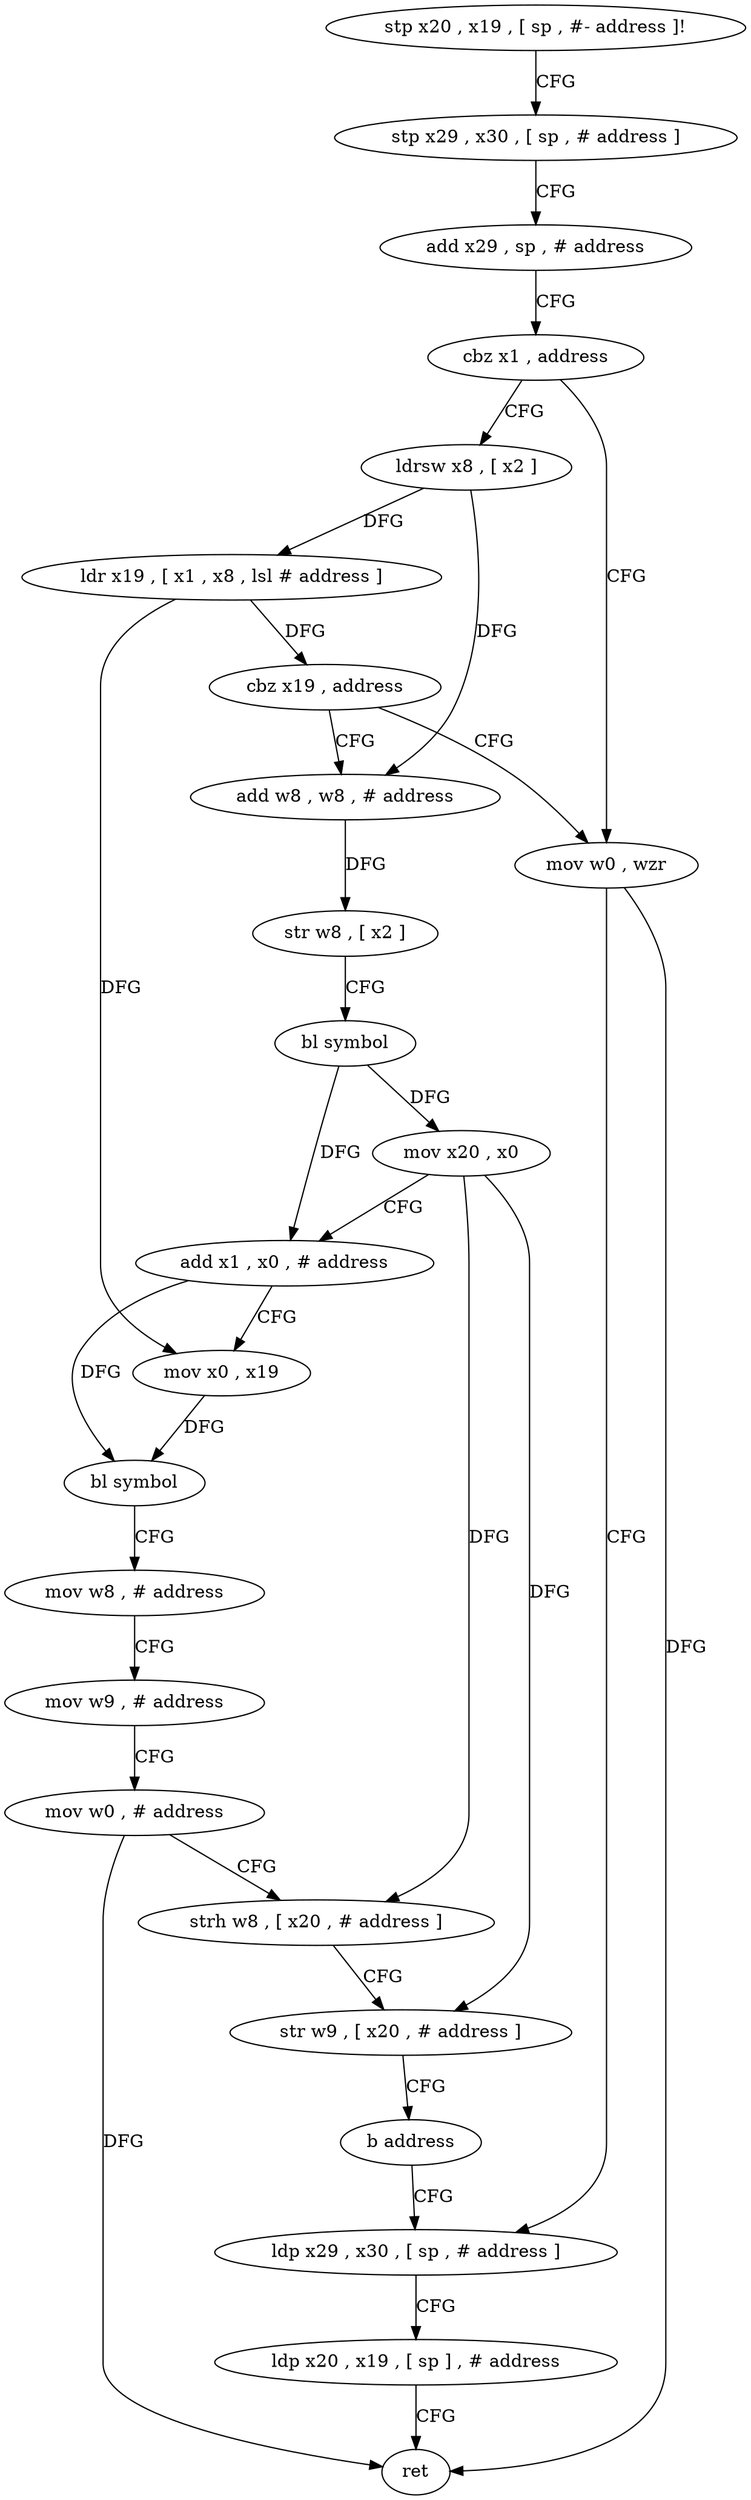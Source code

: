 digraph "func" {
"4247444" [label = "stp x20 , x19 , [ sp , #- address ]!" ]
"4247448" [label = "stp x29 , x30 , [ sp , # address ]" ]
"4247452" [label = "add x29 , sp , # address" ]
"4247456" [label = "cbz x1 , address" ]
"4247524" [label = "mov w0 , wzr" ]
"4247460" [label = "ldrsw x8 , [ x2 ]" ]
"4247528" [label = "ldp x29 , x30 , [ sp , # address ]" ]
"4247464" [label = "ldr x19 , [ x1 , x8 , lsl # address ]" ]
"4247468" [label = "cbz x19 , address" ]
"4247472" [label = "add w8 , w8 , # address" ]
"4247476" [label = "str w8 , [ x2 ]" ]
"4247480" [label = "bl symbol" ]
"4247484" [label = "mov x20 , x0" ]
"4247488" [label = "add x1 , x0 , # address" ]
"4247492" [label = "mov x0 , x19" ]
"4247496" [label = "bl symbol" ]
"4247500" [label = "mov w8 , # address" ]
"4247504" [label = "mov w9 , # address" ]
"4247508" [label = "mov w0 , # address" ]
"4247512" [label = "strh w8 , [ x20 , # address ]" ]
"4247516" [label = "str w9 , [ x20 , # address ]" ]
"4247520" [label = "b address" ]
"4247532" [label = "ldp x20 , x19 , [ sp ] , # address" ]
"4247536" [label = "ret" ]
"4247444" -> "4247448" [ label = "CFG" ]
"4247448" -> "4247452" [ label = "CFG" ]
"4247452" -> "4247456" [ label = "CFG" ]
"4247456" -> "4247524" [ label = "CFG" ]
"4247456" -> "4247460" [ label = "CFG" ]
"4247524" -> "4247528" [ label = "CFG" ]
"4247524" -> "4247536" [ label = "DFG" ]
"4247460" -> "4247464" [ label = "DFG" ]
"4247460" -> "4247472" [ label = "DFG" ]
"4247528" -> "4247532" [ label = "CFG" ]
"4247464" -> "4247468" [ label = "DFG" ]
"4247464" -> "4247492" [ label = "DFG" ]
"4247468" -> "4247524" [ label = "CFG" ]
"4247468" -> "4247472" [ label = "CFG" ]
"4247472" -> "4247476" [ label = "DFG" ]
"4247476" -> "4247480" [ label = "CFG" ]
"4247480" -> "4247484" [ label = "DFG" ]
"4247480" -> "4247488" [ label = "DFG" ]
"4247484" -> "4247488" [ label = "CFG" ]
"4247484" -> "4247512" [ label = "DFG" ]
"4247484" -> "4247516" [ label = "DFG" ]
"4247488" -> "4247492" [ label = "CFG" ]
"4247488" -> "4247496" [ label = "DFG" ]
"4247492" -> "4247496" [ label = "DFG" ]
"4247496" -> "4247500" [ label = "CFG" ]
"4247500" -> "4247504" [ label = "CFG" ]
"4247504" -> "4247508" [ label = "CFG" ]
"4247508" -> "4247512" [ label = "CFG" ]
"4247508" -> "4247536" [ label = "DFG" ]
"4247512" -> "4247516" [ label = "CFG" ]
"4247516" -> "4247520" [ label = "CFG" ]
"4247520" -> "4247528" [ label = "CFG" ]
"4247532" -> "4247536" [ label = "CFG" ]
}
